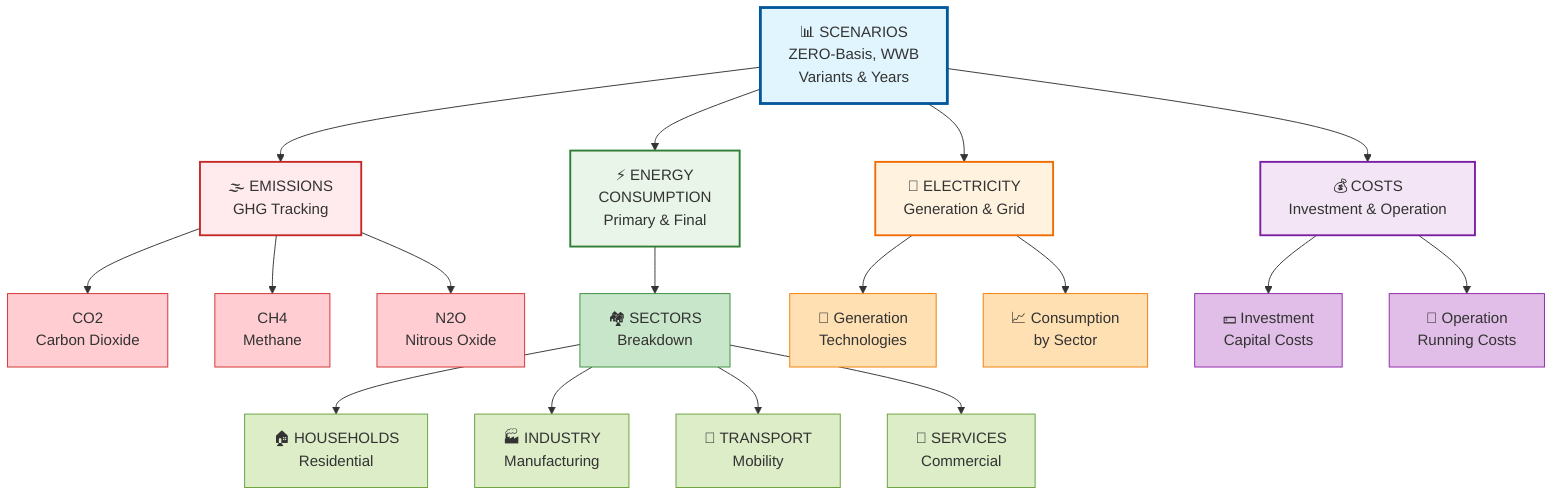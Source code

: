 flowchart TD
    A[📊 SCENARIOS<br/>ZERO-Basis, WWB<br/>Variants & Years] --> B[🌫️ EMISSIONS<br/>GHG Tracking]
    A --> C[⚡ ENERGY<br/>CONSUMPTION<br/>Primary & Final]
    A --> D[🔌 ELECTRICITY<br/>Generation & Grid]
    A --> E[💰 COSTS<br/>Investment & Operation]
    
    B --> B1[CO2<br/>Carbon Dioxide]
    B --> B2[CH4<br/>Methane]
    B --> B3[N2O<br/>Nitrous Oxide]
    
    C --> C1[🏘️ SECTORS<br/>Breakdown]
    C1 --> C1A[🏠 HOUSEHOLDS<br/>Residential]
    C1 --> C1B[🏭 INDUSTRY<br/>Manufacturing]
    C1 --> C1C[🚗 TRANSPORT<br/>Mobility]
    C1 --> C1D[🏢 SERVICES<br/>Commercial]
    
    D --> D1[🔋 Generation<br/>Technologies]
    D --> D2[📈 Consumption<br/>by Sector]
    
    E --> E1[💵 Investment<br/>Capital Costs]
    E --> E2[🔧 Operation<br/>Running Costs]
    
    style A fill:#e1f5fe,stroke:#01579b,stroke-width:3px
    style B fill:#ffebee,stroke:#c62828,stroke-width:2px
    style C fill:#e8f5e8,stroke:#2e7d32,stroke-width:2px
    style D fill:#fff3e0,stroke:#ef6c00,stroke-width:2px
    style E fill:#f3e5f5,stroke:#7b1fa2,stroke-width:2px
    
    style B1 fill:#ffcdd2,stroke:#d32f2f
    style B2 fill:#ffcdd2,stroke:#d32f2f
    style B3 fill:#ffcdd2,stroke:#d32f2f
    
    style C1 fill:#c8e6c9,stroke:#388e3c
    style C1A fill:#dcedc8,stroke:#689f38
    style C1B fill:#dcedc8,stroke:#689f38
    style C1C fill:#dcedc8,stroke:#689f38
    style C1D fill:#dcedc8,stroke:#689f38
    
    style D1 fill:#ffe0b2,stroke:#f57c00
    style D2 fill:#ffe0b2,stroke:#f57c00
    
    style E1 fill:#e1bee7,stroke:#8e24aa
    style E2 fill:#e1bee7,stroke:#8e24aa